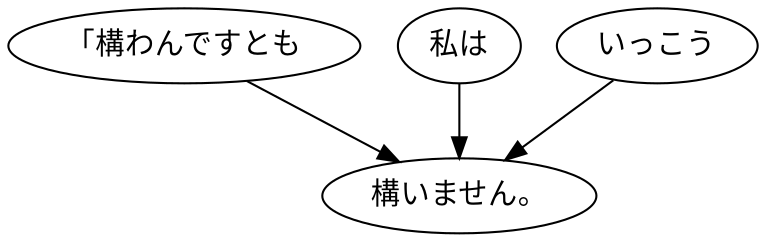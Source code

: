 digraph graph7530 {
	node0 [label="「構わんですとも"];
	node1 [label="私は"];
	node2 [label="いっこう"];
	node3 [label="構いません。"];
	node0 -> node3;
	node1 -> node3;
	node2 -> node3;
}
